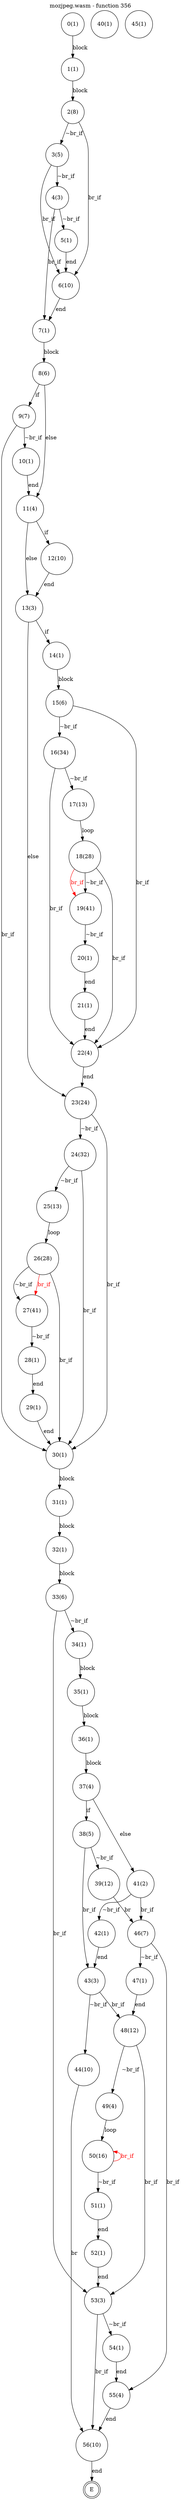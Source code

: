 digraph finite_state_machine {
    label = "mozjpeg.wasm - function 356"
    labelloc =  t
    labelfontsize = 16
    labelfontcolor = black
    labelfontname = "Helvetica"
    node [shape = doublecircle]; E ;
node [shape=circle, fontcolor=black, style="", label="0(1)"]0
node [shape=circle, fontcolor=black, style="", label="1(1)"]1
node [shape=circle, fontcolor=black, style="", label="2(8)"]2
node [shape=circle, fontcolor=black, style="", label="3(5)"]3
node [shape=circle, fontcolor=black, style="", label="4(3)"]4
node [shape=circle, fontcolor=black, style="", label="5(1)"]5
node [shape=circle, fontcolor=black, style="", label="6(10)"]6
node [shape=circle, fontcolor=black, style="", label="7(1)"]7
node [shape=circle, fontcolor=black, style="", label="8(6)"]8
node [shape=circle, fontcolor=black, style="", label="9(7)"]9
node [shape=circle, fontcolor=black, style="", label="10(1)"]10
node [shape=circle, fontcolor=black, style="", label="11(4)"]11
node [shape=circle, fontcolor=black, style="", label="12(10)"]12
node [shape=circle, fontcolor=black, style="", label="13(3)"]13
node [shape=circle, fontcolor=black, style="", label="14(1)"]14
node [shape=circle, fontcolor=black, style="", label="15(6)"]15
node [shape=circle, fontcolor=black, style="", label="16(34)"]16
node [shape=circle, fontcolor=black, style="", label="17(13)"]17
node [shape=circle, fontcolor=black, style="", label="18(28)"]18
node [shape=circle, fontcolor=black, style="", label="19(41)"]19
node [shape=circle, fontcolor=black, style="", label="20(1)"]20
node [shape=circle, fontcolor=black, style="", label="21(1)"]21
node [shape=circle, fontcolor=black, style="", label="22(4)"]22
node [shape=circle, fontcolor=black, style="", label="23(24)"]23
node [shape=circle, fontcolor=black, style="", label="24(32)"]24
node [shape=circle, fontcolor=black, style="", label="25(13)"]25
node [shape=circle, fontcolor=black, style="", label="26(28)"]26
node [shape=circle, fontcolor=black, style="", label="27(41)"]27
node [shape=circle, fontcolor=black, style="", label="28(1)"]28
node [shape=circle, fontcolor=black, style="", label="29(1)"]29
node [shape=circle, fontcolor=black, style="", label="30(1)"]30
node [shape=circle, fontcolor=black, style="", label="31(1)"]31
node [shape=circle, fontcolor=black, style="", label="32(1)"]32
node [shape=circle, fontcolor=black, style="", label="33(6)"]33
node [shape=circle, fontcolor=black, style="", label="34(1)"]34
node [shape=circle, fontcolor=black, style="", label="35(1)"]35
node [shape=circle, fontcolor=black, style="", label="36(1)"]36
node [shape=circle, fontcolor=black, style="", label="37(4)"]37
node [shape=circle, fontcolor=black, style="", label="38(5)"]38
node [shape=circle, fontcolor=black, style="", label="39(12)"]39
node [shape=circle, fontcolor=black, style="", label="40(1)"]40
node [shape=circle, fontcolor=black, style="", label="41(2)"]41
node [shape=circle, fontcolor=black, style="", label="42(1)"]42
node [shape=circle, fontcolor=black, style="", label="43(3)"]43
node [shape=circle, fontcolor=black, style="", label="44(10)"]44
node [shape=circle, fontcolor=black, style="", label="45(1)"]45
node [shape=circle, fontcolor=black, style="", label="46(7)"]46
node [shape=circle, fontcolor=black, style="", label="47(1)"]47
node [shape=circle, fontcolor=black, style="", label="48(12)"]48
node [shape=circle, fontcolor=black, style="", label="49(4)"]49
node [shape=circle, fontcolor=black, style="", label="50(16)"]50
node [shape=circle, fontcolor=black, style="", label="51(1)"]51
node [shape=circle, fontcolor=black, style="", label="52(1)"]52
node [shape=circle, fontcolor=black, style="", label="53(3)"]53
node [shape=circle, fontcolor=black, style="", label="54(1)"]54
node [shape=circle, fontcolor=black, style="", label="55(4)"]55
node [shape=circle, fontcolor=black, style="", label="56(10)"]56
node [shape=circle, fontcolor=black, style="", label="E"]E
    0 -> 1[label="block"];
    1 -> 2[label="block"];
    2 -> 3[label="~br_if"];
    2 -> 6[label="br_if"];
    3 -> 4[label="~br_if"];
    3 -> 6[label="br_if"];
    4 -> 5[label="~br_if"];
    4 -> 7[label="br_if"];
    5 -> 6[label="end"];
    6 -> 7[label="end"];
    7 -> 8[label="block"];
    8 -> 9[label="if"];
    8 -> 11[label="else"];
    9 -> 10[label="~br_if"];
    9 -> 30[label="br_if"];
    10 -> 11[label="end"];
    11 -> 12[label="if"];
    11 -> 13[label="else"];
    12 -> 13[label="end"];
    13 -> 14[label="if"];
    13 -> 23[label="else"];
    14 -> 15[label="block"];
    15 -> 16[label="~br_if"];
    15 -> 22[label="br_if"];
    16 -> 17[label="~br_if"];
    16 -> 22[label="br_if"];
    17 -> 18[label="loop"];
    18 -> 19[label="~br_if"];
    18 -> 22[label="br_if"];
    19 -> 20[label="~br_if"];
    19 -> 18[color="red" dir=back fontcolor="red" label="br_if"];
    20 -> 21[label="end"];
    21 -> 22[label="end"];
    22 -> 23[label="end"];
    23 -> 24[label="~br_if"];
    23 -> 30[label="br_if"];
    24 -> 25[label="~br_if"];
    24 -> 30[label="br_if"];
    25 -> 26[label="loop"];
    26 -> 27[label="~br_if"];
    26 -> 30[label="br_if"];
    27 -> 28[label="~br_if"];
    27 -> 26[color="red" dir=back fontcolor="red" label="br_if"];
    28 -> 29[label="end"];
    29 -> 30[label="end"];
    30 -> 31[label="block"];
    31 -> 32[label="block"];
    32 -> 33[label="block"];
    33 -> 34[label="~br_if"];
    33 -> 53[label="br_if"];
    34 -> 35[label="block"];
    35 -> 36[label="block"];
    36 -> 37[label="block"];
    37 -> 38[label="if"];
    37 -> 41[label="else"];
    38 -> 39[label="~br_if"];
    38 -> 43[label="br_if"];
    39 -> 46[label="br"];
    41 -> 42[label="~br_if"];
    41 -> 46[label="br_if"];
    42 -> 43[label="end"];
    43 -> 44[label="~br_if"];
    43 -> 48[label="br_if"];
    44 -> 56[label="br"];
    46 -> 47[label="~br_if"];
    46 -> 55[label="br_if"];
    47 -> 48[label="end"];
    48 -> 49[label="~br_if"];
    48 -> 53[label="br_if"];
    49 -> 50[label="loop"];
    50 -> 51[label="~br_if"];
    50 -> 50[color="red" dir=back fontcolor="red" label="br_if"];
    51 -> 52[label="end"];
    52 -> 53[label="end"];
    53 -> 54[label="~br_if"];
    53 -> 56[label="br_if"];
    54 -> 55[label="end"];
    55 -> 56[label="end"];
    56 -> E[label="end"];
}
